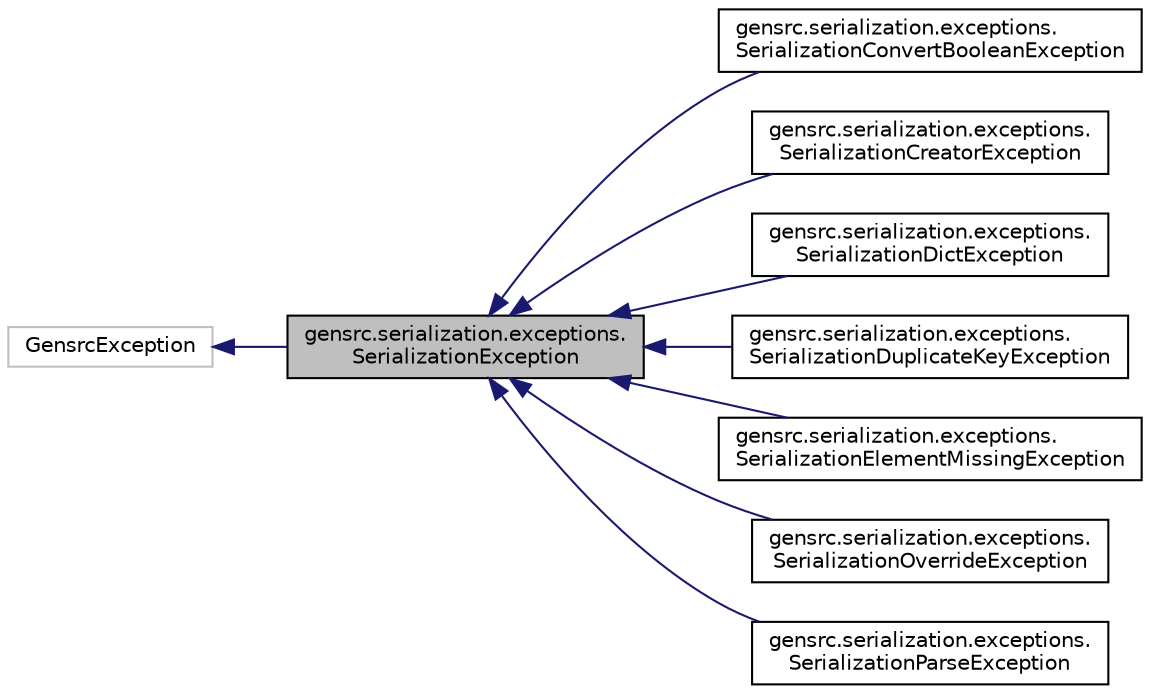 digraph "gensrc.serialization.exceptions.SerializationException"
{
  edge [fontname="Helvetica",fontsize="10",labelfontname="Helvetica",labelfontsize="10"];
  node [fontname="Helvetica",fontsize="10",shape=record];
  rankdir="LR";
  Node0 [label="gensrc.serialization.exceptions.\lSerializationException",height=0.2,width=0.4,color="black", fillcolor="grey75", style="filled", fontcolor="black"];
  Node1 -> Node0 [dir="back",color="midnightblue",fontsize="10",style="solid",fontname="Helvetica"];
  Node1 [label="GensrcException",height=0.2,width=0.4,color="grey75", fillcolor="white", style="filled"];
  Node0 -> Node2 [dir="back",color="midnightblue",fontsize="10",style="solid",fontname="Helvetica"];
  Node2 [label="gensrc.serialization.exceptions.\lSerializationConvertBooleanException",height=0.2,width=0.4,color="black", fillcolor="white", style="filled",URL="$classgensrc_1_1serialization_1_1exceptions_1_1_serialization_convert_boolean_exception.html"];
  Node0 -> Node3 [dir="back",color="midnightblue",fontsize="10",style="solid",fontname="Helvetica"];
  Node3 [label="gensrc.serialization.exceptions.\lSerializationCreatorException",height=0.2,width=0.4,color="black", fillcolor="white", style="filled",URL="$classgensrc_1_1serialization_1_1exceptions_1_1_serialization_creator_exception.html"];
  Node0 -> Node4 [dir="back",color="midnightblue",fontsize="10",style="solid",fontname="Helvetica"];
  Node4 [label="gensrc.serialization.exceptions.\lSerializationDictException",height=0.2,width=0.4,color="black", fillcolor="white", style="filled",URL="$classgensrc_1_1serialization_1_1exceptions_1_1_serialization_dict_exception.html"];
  Node0 -> Node5 [dir="back",color="midnightblue",fontsize="10",style="solid",fontname="Helvetica"];
  Node5 [label="gensrc.serialization.exceptions.\lSerializationDuplicateKeyException",height=0.2,width=0.4,color="black", fillcolor="white", style="filled",URL="$classgensrc_1_1serialization_1_1exceptions_1_1_serialization_duplicate_key_exception.html"];
  Node0 -> Node6 [dir="back",color="midnightblue",fontsize="10",style="solid",fontname="Helvetica"];
  Node6 [label="gensrc.serialization.exceptions.\lSerializationElementMissingException",height=0.2,width=0.4,color="black", fillcolor="white", style="filled",URL="$classgensrc_1_1serialization_1_1exceptions_1_1_serialization_element_missing_exception.html"];
  Node0 -> Node7 [dir="back",color="midnightblue",fontsize="10",style="solid",fontname="Helvetica"];
  Node7 [label="gensrc.serialization.exceptions.\lSerializationOverrideException",height=0.2,width=0.4,color="black", fillcolor="white", style="filled",URL="$classgensrc_1_1serialization_1_1exceptions_1_1_serialization_override_exception.html"];
  Node0 -> Node8 [dir="back",color="midnightblue",fontsize="10",style="solid",fontname="Helvetica"];
  Node8 [label="gensrc.serialization.exceptions.\lSerializationParseException",height=0.2,width=0.4,color="black", fillcolor="white", style="filled",URL="$classgensrc_1_1serialization_1_1exceptions_1_1_serialization_parse_exception.html"];
}
